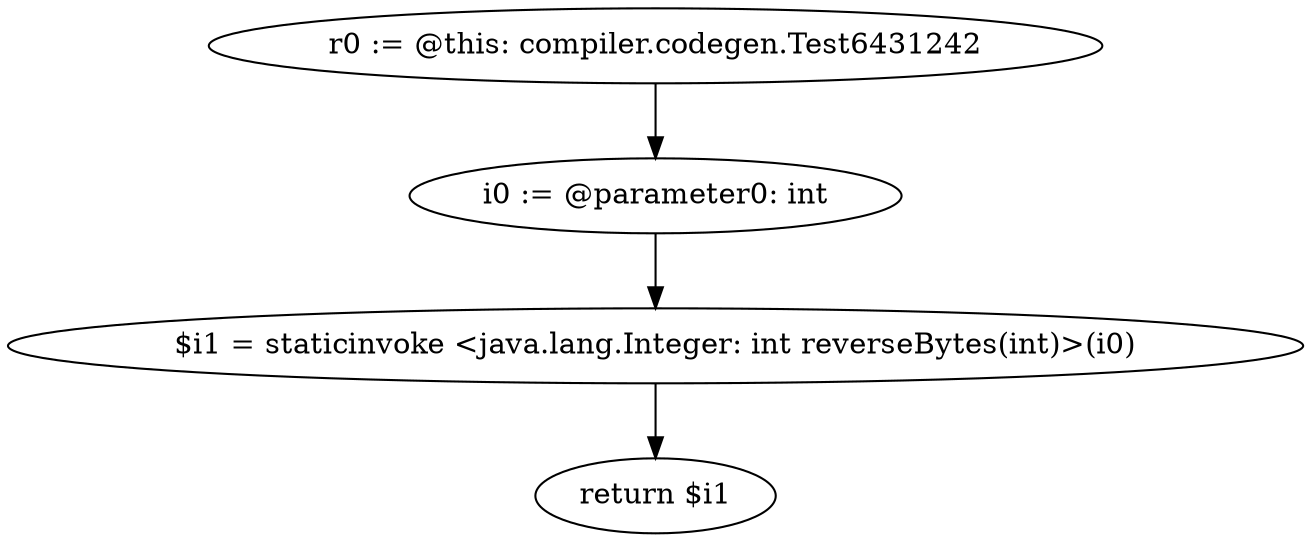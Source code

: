 digraph "unitGraph" {
    "r0 := @this: compiler.codegen.Test6431242"
    "i0 := @parameter0: int"
    "$i1 = staticinvoke <java.lang.Integer: int reverseBytes(int)>(i0)"
    "return $i1"
    "r0 := @this: compiler.codegen.Test6431242"->"i0 := @parameter0: int";
    "i0 := @parameter0: int"->"$i1 = staticinvoke <java.lang.Integer: int reverseBytes(int)>(i0)";
    "$i1 = staticinvoke <java.lang.Integer: int reverseBytes(int)>(i0)"->"return $i1";
}

